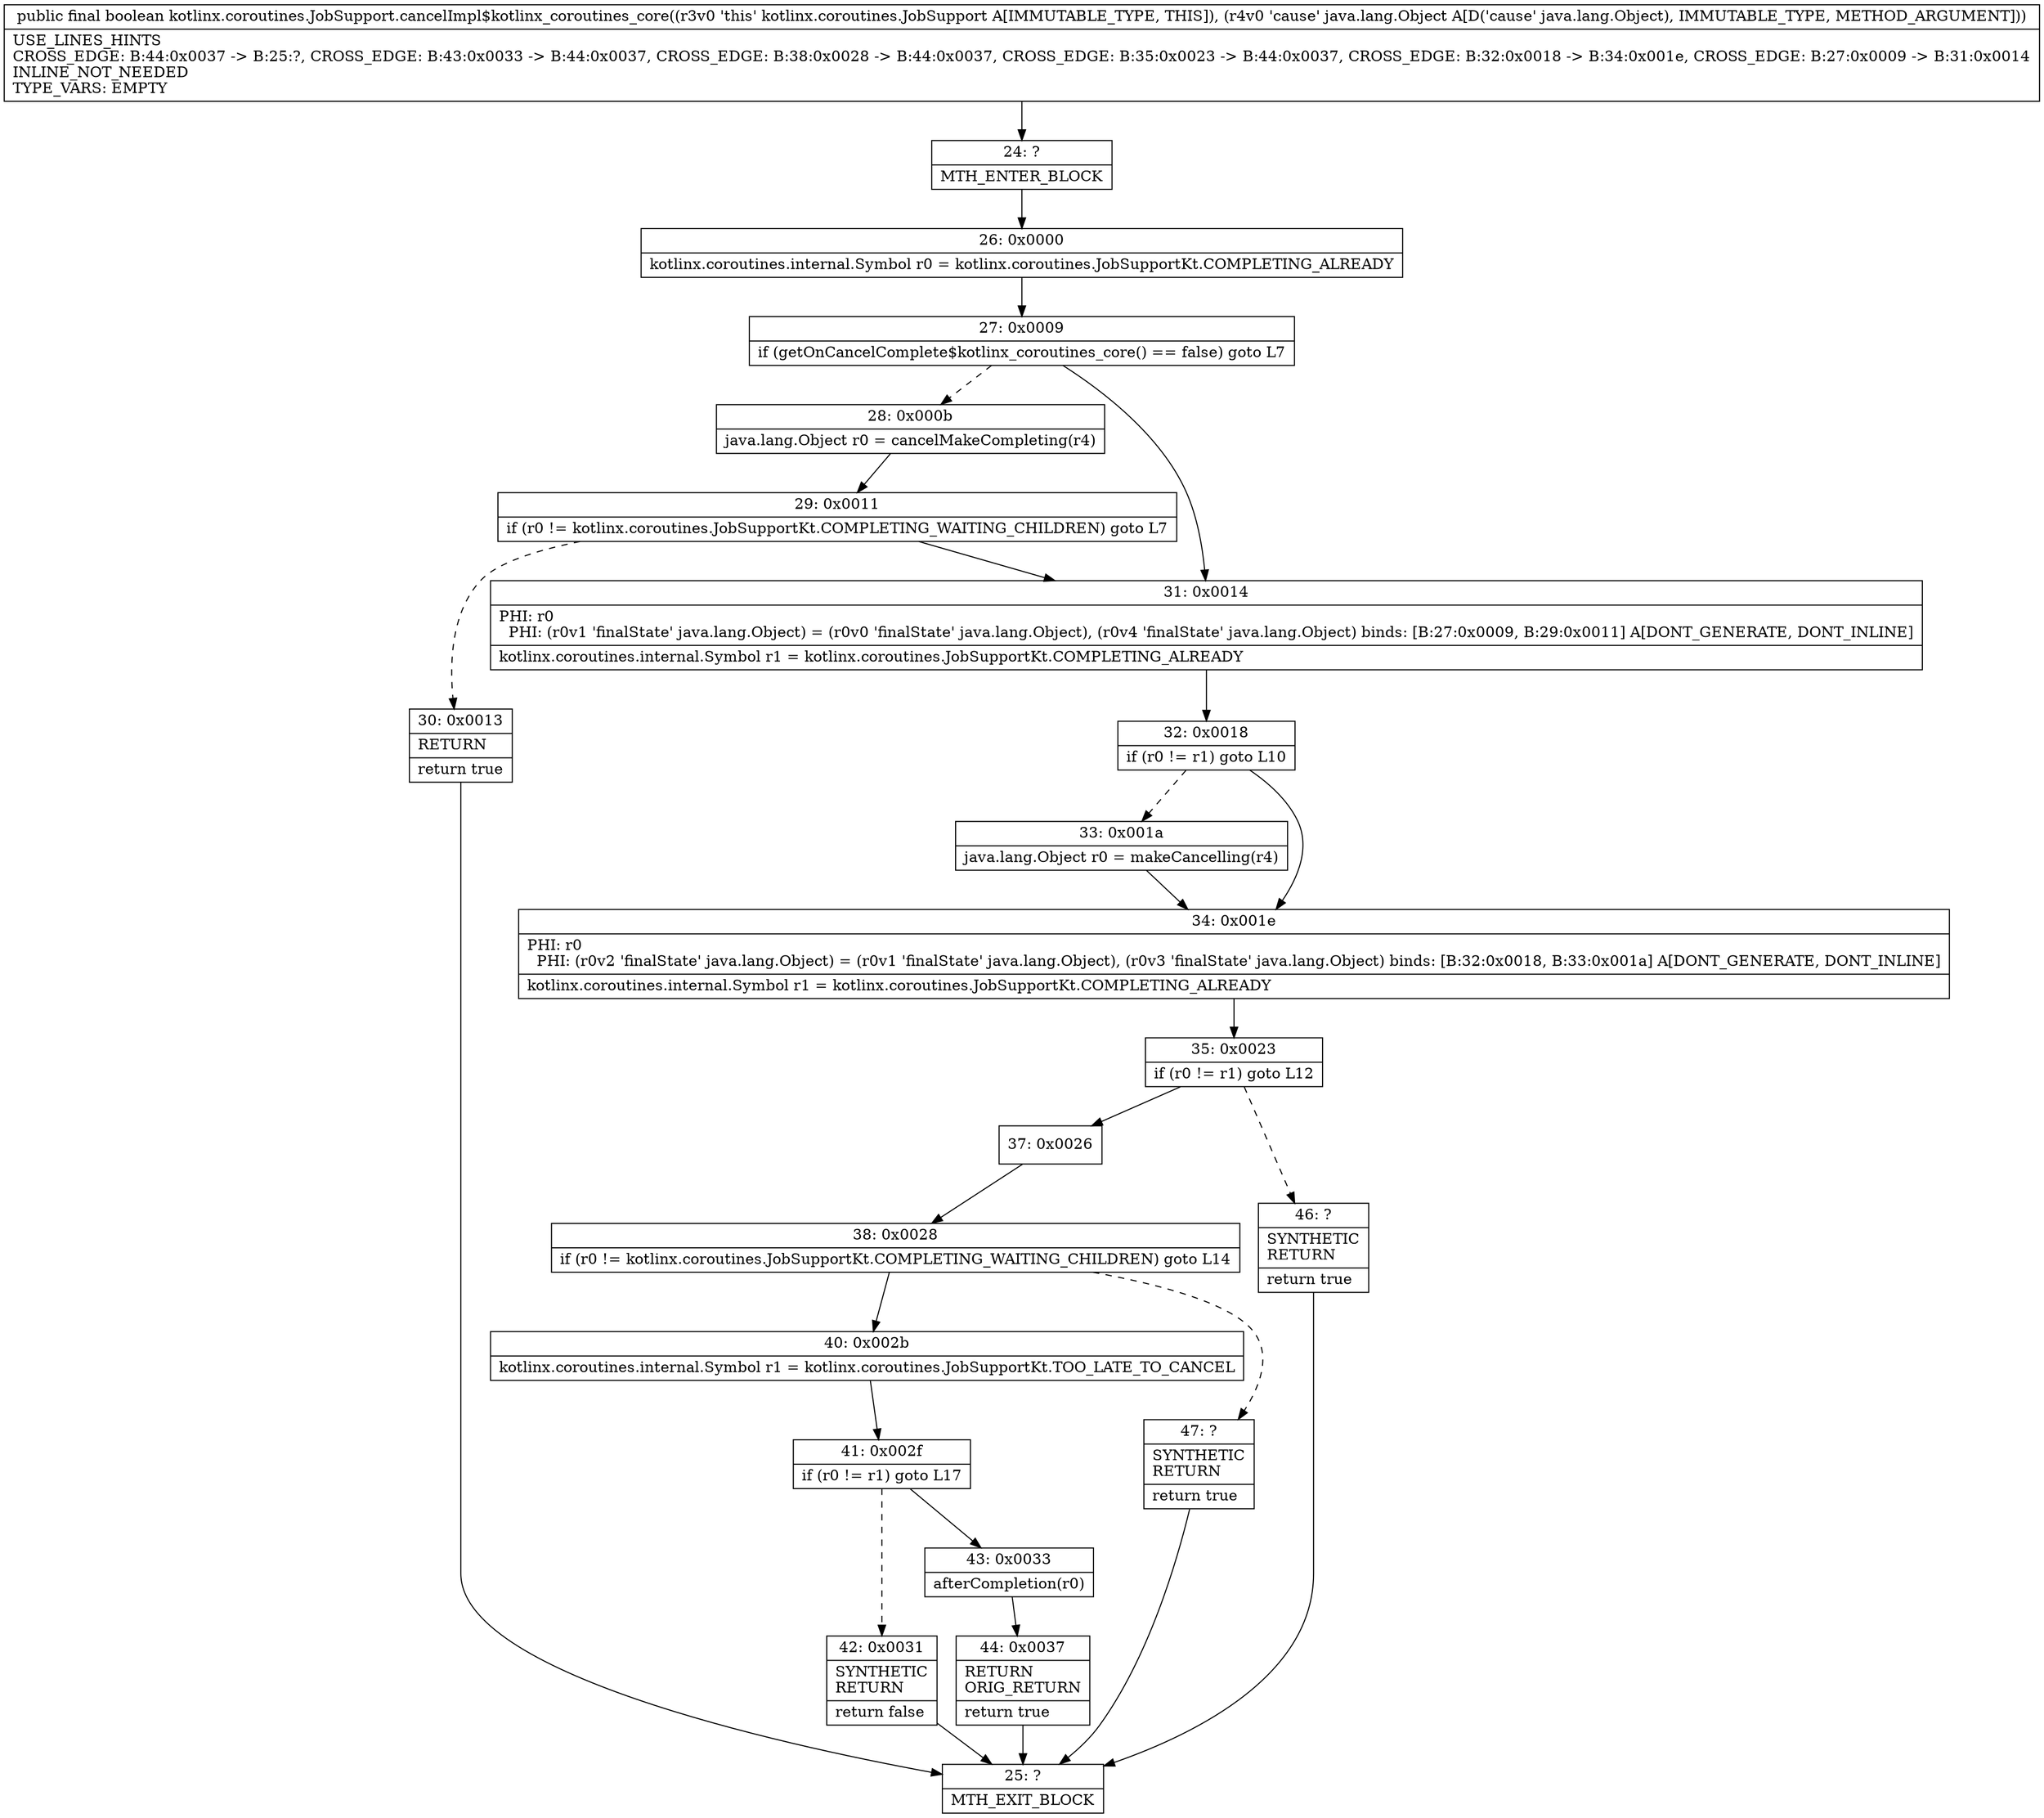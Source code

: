 digraph "CFG forkotlinx.coroutines.JobSupport.cancelImpl$kotlinx_coroutines_core(Ljava\/lang\/Object;)Z" {
Node_24 [shape=record,label="{24\:\ ?|MTH_ENTER_BLOCK\l}"];
Node_26 [shape=record,label="{26\:\ 0x0000|kotlinx.coroutines.internal.Symbol r0 = kotlinx.coroutines.JobSupportKt.COMPLETING_ALREADY\l}"];
Node_27 [shape=record,label="{27\:\ 0x0009|if (getOnCancelComplete$kotlinx_coroutines_core() == false) goto L7\l}"];
Node_28 [shape=record,label="{28\:\ 0x000b|java.lang.Object r0 = cancelMakeCompleting(r4)\l}"];
Node_29 [shape=record,label="{29\:\ 0x0011|if (r0 != kotlinx.coroutines.JobSupportKt.COMPLETING_WAITING_CHILDREN) goto L7\l}"];
Node_30 [shape=record,label="{30\:\ 0x0013|RETURN\l|return true\l}"];
Node_25 [shape=record,label="{25\:\ ?|MTH_EXIT_BLOCK\l}"];
Node_31 [shape=record,label="{31\:\ 0x0014|PHI: r0 \l  PHI: (r0v1 'finalState' java.lang.Object) = (r0v0 'finalState' java.lang.Object), (r0v4 'finalState' java.lang.Object) binds: [B:27:0x0009, B:29:0x0011] A[DONT_GENERATE, DONT_INLINE]\l|kotlinx.coroutines.internal.Symbol r1 = kotlinx.coroutines.JobSupportKt.COMPLETING_ALREADY\l}"];
Node_32 [shape=record,label="{32\:\ 0x0018|if (r0 != r1) goto L10\l}"];
Node_33 [shape=record,label="{33\:\ 0x001a|java.lang.Object r0 = makeCancelling(r4)\l}"];
Node_34 [shape=record,label="{34\:\ 0x001e|PHI: r0 \l  PHI: (r0v2 'finalState' java.lang.Object) = (r0v1 'finalState' java.lang.Object), (r0v3 'finalState' java.lang.Object) binds: [B:32:0x0018, B:33:0x001a] A[DONT_GENERATE, DONT_INLINE]\l|kotlinx.coroutines.internal.Symbol r1 = kotlinx.coroutines.JobSupportKt.COMPLETING_ALREADY\l}"];
Node_35 [shape=record,label="{35\:\ 0x0023|if (r0 != r1) goto L12\l}"];
Node_37 [shape=record,label="{37\:\ 0x0026}"];
Node_38 [shape=record,label="{38\:\ 0x0028|if (r0 != kotlinx.coroutines.JobSupportKt.COMPLETING_WAITING_CHILDREN) goto L14\l}"];
Node_40 [shape=record,label="{40\:\ 0x002b|kotlinx.coroutines.internal.Symbol r1 = kotlinx.coroutines.JobSupportKt.TOO_LATE_TO_CANCEL\l}"];
Node_41 [shape=record,label="{41\:\ 0x002f|if (r0 != r1) goto L17\l}"];
Node_42 [shape=record,label="{42\:\ 0x0031|SYNTHETIC\lRETURN\l|return false\l}"];
Node_43 [shape=record,label="{43\:\ 0x0033|afterCompletion(r0)\l}"];
Node_44 [shape=record,label="{44\:\ 0x0037|RETURN\lORIG_RETURN\l|return true\l}"];
Node_47 [shape=record,label="{47\:\ ?|SYNTHETIC\lRETURN\l|return true\l}"];
Node_46 [shape=record,label="{46\:\ ?|SYNTHETIC\lRETURN\l|return true\l}"];
MethodNode[shape=record,label="{public final boolean kotlinx.coroutines.JobSupport.cancelImpl$kotlinx_coroutines_core((r3v0 'this' kotlinx.coroutines.JobSupport A[IMMUTABLE_TYPE, THIS]), (r4v0 'cause' java.lang.Object A[D('cause' java.lang.Object), IMMUTABLE_TYPE, METHOD_ARGUMENT]))  | USE_LINES_HINTS\lCROSS_EDGE: B:44:0x0037 \-\> B:25:?, CROSS_EDGE: B:43:0x0033 \-\> B:44:0x0037, CROSS_EDGE: B:38:0x0028 \-\> B:44:0x0037, CROSS_EDGE: B:35:0x0023 \-\> B:44:0x0037, CROSS_EDGE: B:32:0x0018 \-\> B:34:0x001e, CROSS_EDGE: B:27:0x0009 \-\> B:31:0x0014\lINLINE_NOT_NEEDED\lTYPE_VARS: EMPTY\l}"];
MethodNode -> Node_24;Node_24 -> Node_26;
Node_26 -> Node_27;
Node_27 -> Node_28[style=dashed];
Node_27 -> Node_31;
Node_28 -> Node_29;
Node_29 -> Node_30[style=dashed];
Node_29 -> Node_31;
Node_30 -> Node_25;
Node_31 -> Node_32;
Node_32 -> Node_33[style=dashed];
Node_32 -> Node_34;
Node_33 -> Node_34;
Node_34 -> Node_35;
Node_35 -> Node_37;
Node_35 -> Node_46[style=dashed];
Node_37 -> Node_38;
Node_38 -> Node_40;
Node_38 -> Node_47[style=dashed];
Node_40 -> Node_41;
Node_41 -> Node_42[style=dashed];
Node_41 -> Node_43;
Node_42 -> Node_25;
Node_43 -> Node_44;
Node_44 -> Node_25;
Node_47 -> Node_25;
Node_46 -> Node_25;
}

